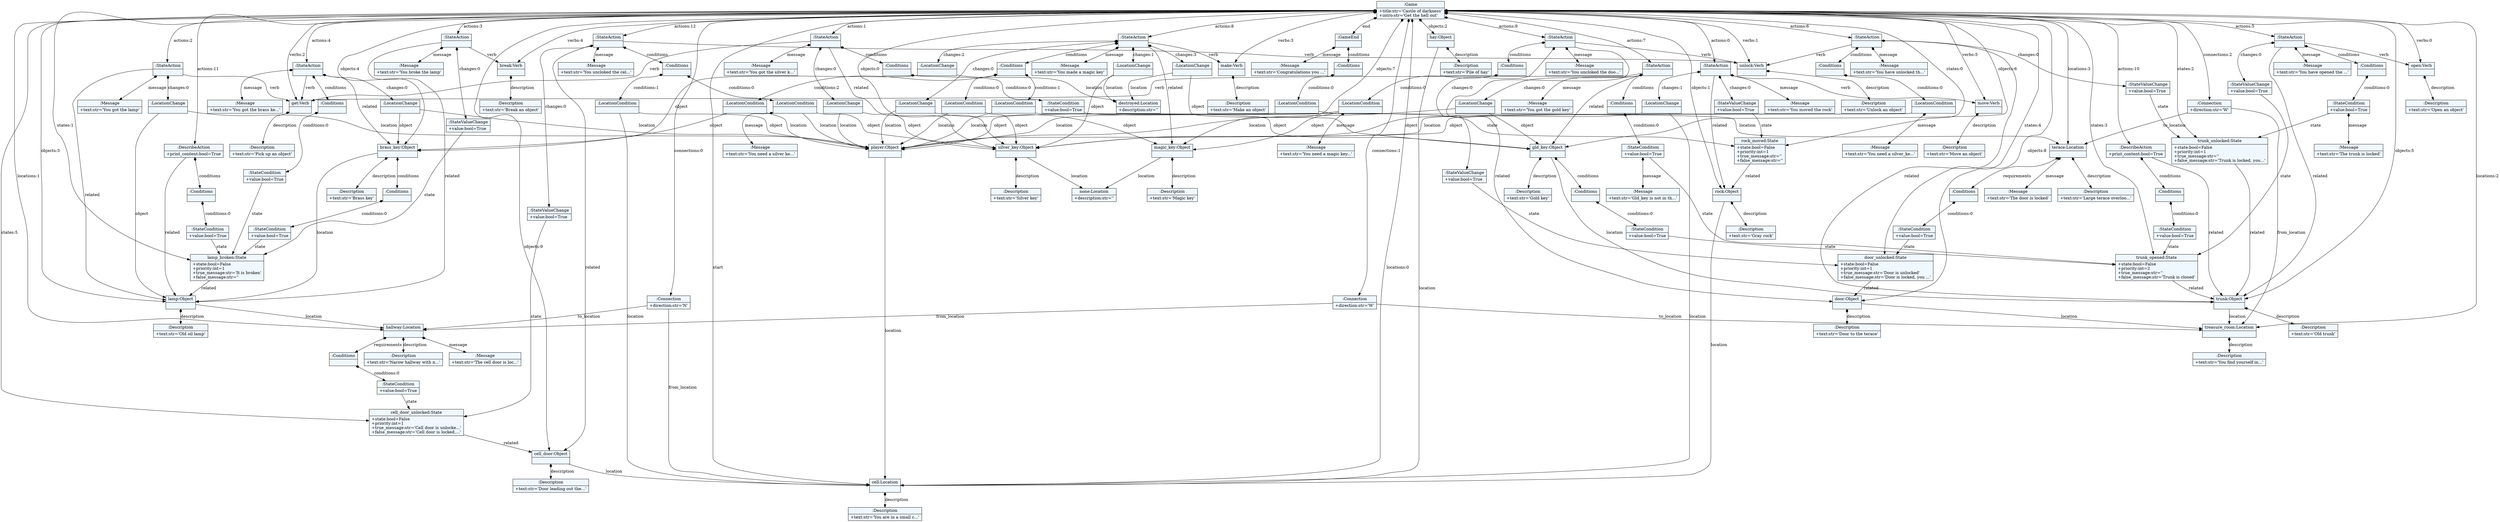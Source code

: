 
    digraph textX {
    fontname = "Bitstream Vera Sans"
    fontsize = 8
    node[
        shape=record,
        style=filled,
        fillcolor=aliceblue
    ]
    nodesep = 0.3
    edge[dir=black,arrowtail=empty]


1649959547520 -> 1649959547952 [label="start" ]
1649959547952 -> 1649959549104 [label="description" arrowtail=diamond dir=both]
1649959549104[label="{:Description|+text:str='You are in a small c...'\l}"]
1649959547952[label="{cell:Location|}"]
1649959547520 -> 1649959548912 [label="end" arrowtail=diamond dir=both]
1649959548912 -> 1649959547280 [label="conditions" arrowtail=diamond dir=both]
1649959547280 -> 1649959548000 [label="conditions:0" arrowtail=diamond dir=both]
1649959548000 -> 1649909572656 [label="object" ]
1649909572656 -> 1649959547952 [label="location" ]
1649909572656[label="{player:Object|}"]
1649959548000 -> 1649959547904 [label="location" ]
1649959547904 -> 1649959492192 [label="description" arrowtail=diamond dir=both]
1649959492192[label="{:Description|+text:str='Large terace overloo...'\l}"]
1649959547904 -> 1649959491808 [label="requirements" arrowtail=diamond dir=both]
1649959491808 -> 1649959491040 [label="conditions:0" arrowtail=diamond dir=both]
1649959491040 -> 1649959570832 [label="state" ]
1649959570832 -> 1649959524096 [label="related" ]
1649959524096 -> 1649959522752 [label="description" arrowtail=diamond dir=both]
1649959522752[label="{:Description|+text:str='Door to the terace'\l}"]
1649959524096 -> 1649959549920 [label="location" ]
1649959549920 -> 1649959492384 [label="description" arrowtail=diamond dir=both]
1649959492384[label="{:Description|+text:str='You find yourself in...'\l}"]
1649959549920[label="{treasure_room:Location|}"]
1649959524096[label="{door:Object|}"]
1649959570832[label="{door_unlocked:State|+state:bool=False\l+priority:int=1\l+true_message:str='Door is unlocked'\l+false_message:str='Door is locked, you ...'\l}"]
1649959491040[label="{:StateCondition|+value:bool=True\l}"]
1649959491808[label="{:Conditions|}"]
1649959547904 -> 1649959491424 [label="message" arrowtail=diamond dir=both]
1649959491424[label="{:Message|+text:str='The door is locked'\l}"]
1649959547904[label="{terace:Location|}"]
1649959548000[label="{:LocationCondition|}"]
1649959547280[label="{:Conditions|}"]
1649959548912 -> 1649959547712 [label="message" arrowtail=diamond dir=both]
1649959547712[label="{:Message|+text:str='Congratulations you ...'\l}"]
1649959548912[label="{:GameEnd|}"]
1649959547520 -> 1649959547952 [label="locations:0" arrowtail=diamond dir=both]
1649959547520 -> 1649959549872 [label="locations:1" arrowtail=diamond dir=both]
1649959549872 -> 1649959550784 [label="description" arrowtail=diamond dir=both]
1649959550784[label="{:Description|+text:str='Narow hallway with n...'\l}"]
1649959549872 -> 1649959546944 [label="requirements" arrowtail=diamond dir=both]
1649959546944 -> 1649959548288 [label="conditions:0" arrowtail=diamond dir=both]
1649959548288 -> 1649959568000 [label="state" ]
1649959568000 -> 1649959522800 [label="related" ]
1649959522800 -> 1649959570304 [label="description" arrowtail=diamond dir=both]
1649959570304[label="{:Description|+text:str='Door leading out the...'\l}"]
1649959522800 -> 1649959547952 [label="location" ]
1649959522800[label="{cell_door:Object|}"]
1649959568000[label="{cell_door_unlocked:State|+state:bool=False\l+priority:int=1\l+true_message:str='Cell door is unlocke...'\l+false_message:str='Cell door is locked,...'\l}"]
1649959548288[label="{:StateCondition|+value:bool=True\l}"]
1649959546944[label="{:Conditions|}"]
1649959549872 -> 1649959550256 [label="message" arrowtail=diamond dir=both]
1649959550256[label="{:Message|+text:str='The cell door is loc...'\l}"]
1649959549872[label="{hallway:Location|}"]
1649959547520 -> 1649959549920 [label="locations:2" arrowtail=diamond dir=both]
1649959547520 -> 1649959547904 [label="locations:3" arrowtail=diamond dir=both]
1649959547520 -> 1649959492624 [label="connections:0" arrowtail=diamond dir=both]
1649959492624 -> 1649959547952 [label="from_location" ]
1649959492624 -> 1649959549872 [label="to_location" ]
1649959492624[label="{:Connection|+direction:str='N'\l}"]
1649959547520 -> 1649959491088 [label="connections:1" arrowtail=diamond dir=both]
1649959491088 -> 1649959549872 [label="from_location" ]
1649959491088 -> 1649959549920 [label="to_location" ]
1649959491088[label="{:Connection|+direction:str='W'\l}"]
1649959547520 -> 1649959490704 [label="connections:2" arrowtail=diamond dir=both]
1649959490704 -> 1649959549920 [label="from_location" ]
1649959490704 -> 1649959547904 [label="to_location" ]
1649959490704[label="{:Connection|+direction:str='W'\l}"]
1649959547520 -> 1649959492816 [label="objects:0" arrowtail=diamond dir=both]
1649959492816 -> 1649959491280 [label="description" arrowtail=diamond dir=both]
1649959491280[label="{:Description|+text:str='Silver key'\l}"]
1649959492816 -> 1649959114544 [label="location" ]
1649959114544[label="{none:Location|+description:str=''\l}"]
1649959492816[label="{silver_key:Object|}"]
1649959547520 -> 1649959491664 [label="objects:1" arrowtail=diamond dir=both]
1649959491664 -> 1649959490080 [label="description" arrowtail=diamond dir=both]
1649959490080[label="{:Description|+text:str='Gray rock'\l}"]
1649959491664 -> 1649959547952 [label="location" ]
1649959491664[label="{rock:Object|}"]
1649959547520 -> 1649959490464 [label="objects:2" arrowtail=diamond dir=both]
1649959490464 -> 1649959522656 [label="description" arrowtail=diamond dir=both]
1649959522656[label="{:Description|+text:str='Pile of hay'\l}"]
1649959490464 -> 1649959547952 [label="location" ]
1649959490464[label="{hay:Object|}"]
1649959547520 -> 1649959489744 [label="objects:3" arrowtail=diamond dir=both]
1649959489744 -> 1649959525008 [label="description" arrowtail=diamond dir=both]
1649959525008[label="{:Description|+text:str='Old oil lamp'\l}"]
1649959489744 -> 1649959549872 [label="location" ]
1649959489744[label="{lamp:Object|}"]
1649959547520 -> 1649959525728 [label="objects:4" arrowtail=diamond dir=both]
1649959525728 -> 1649959524528 [label="description" arrowtail=diamond dir=both]
1649959524528[label="{:Description|+text:str='Brass key'\l}"]
1649959525728 -> 1649959489744 [label="location" ]
1649959525728 -> 1649959526160 [label="conditions" arrowtail=diamond dir=both]
1649959526160 -> 1649959523712 [label="conditions:0" arrowtail=diamond dir=both]
1649959523712 -> 1649959569920 [label="state" ]
1649959569920 -> 1649959489744 [label="related" ]
1649959569920[label="{lamp_broken:State|+state:bool=False\l+priority:int=1\l+true_message:str='It is broken'\l+false_message:str=''\l}"]
1649959523712[label="{:StateCondition|+value:bool=True\l}"]
1649959526160[label="{:Conditions|}"]
1649959525728[label="{brass_key:Object|}"]
1649959547520 -> 1649959525248 [label="objects:5" arrowtail=diamond dir=both]
1649959525248 -> 1649959525968 [label="description" arrowtail=diamond dir=both]
1649959525968[label="{:Description|+text:str='Old trunk'\l}"]
1649959525248 -> 1649959549920 [label="location" ]
1649959525248[label="{trunk:Object|}"]
1649959547520 -> 1649959523904 [label="objects:6" arrowtail=diamond dir=both]
1649959523904 -> 1649959525440 [label="description" arrowtail=diamond dir=both]
1649959525440[label="{:Description|+text:str='Gold key'\l}"]
1649959523904 -> 1649959525248 [label="location" ]
1649959523904 -> 1649959524384 [label="conditions" arrowtail=diamond dir=both]
1649959524384 -> 1649959523328 [label="conditions:0" arrowtail=diamond dir=both]
1649959523328 -> 1649959567520 [label="state" ]
1649959567520 -> 1649959525248 [label="related" ]
1649959567520[label="{trunk_opened:State|+state:bool=False\l+priority:int=2\l+true_message:str=''\l+false_message:str='Trunk is closed'\l}"]
1649959523328[label="{:StateCondition|+value:bool=True\l}"]
1649959524384[label="{:Conditions|}"]
1649959523904[label="{gld_key:Object|}"]
1649959547520 -> 1649959525680 [label="objects:7" arrowtail=diamond dir=both]
1649959525680 -> 1649959523280 [label="description" arrowtail=diamond dir=both]
1649959523280[label="{:Description|+text:str='Magic key'\l}"]
1649959525680 -> 1649959114544 [label="location" ]
1649959525680[label="{magic_key:Object|}"]
1649959547520 -> 1649959524096 [label="objects:8" arrowtail=diamond dir=both]
1649959547520 -> 1649959522800 [label="objects:9" arrowtail=diamond dir=both]
1649959547520 -> 1649959522464 [label="states:0" arrowtail=diamond dir=both]
1649959522464 -> 1649959491664 [label="related" ]
1649959522464[label="{rock_moved:State|+state:bool=False\l+priority:int=1\l+true_message:str=''\l+false_message:str=''\l}"]
1649959547520 -> 1649959569920 [label="states:1" arrowtail=diamond dir=both]
1649959547520 -> 1649959568672 [label="states:2" arrowtail=diamond dir=both]
1649959568672 -> 1649959525248 [label="related" ]
1649959568672[label="{trunk_unlocked:State|+state:bool=False\l+priority:int=1\l+true_message:str=''\l+false_message:str='Trunk is locked, you...'\l}"]
1649959547520 -> 1649959567520 [label="states:3" arrowtail=diamond dir=both]
1649959547520 -> 1649959570832 [label="states:4" arrowtail=diamond dir=both]
1649959547520 -> 1649959568000 [label="states:5" arrowtail=diamond dir=both]
1649959547520 -> 1649959571216 [label="actions:0" arrowtail=diamond dir=both]
1649959571216 -> 1649959876688 [label="verb" ]
1649959876688 -> 1649959876928 [label="description" arrowtail=diamond dir=both]
1649959876928[label="{:Description|+text:str='Move an object'\l}"]
1649959876688[label="{move:Verb|}"]
1649959571216 -> 1649959491664 [label="related" ]
1649959571216 -> 1649959568864 [label="changes:0" arrowtail=diamond dir=both]
1649959568864 -> 1649959522464 [label="state" ]
1649959568864[label="{:StateValueChange|+value:bool=True\l}"]
1649959571216 -> 1649959567904 [label="changes:1" arrowtail=diamond dir=both]
1649959567904 -> 1649959492816 [label="object" ]
1649959567904 -> 1649959547952 [label="location" ]
1649959567904[label="{:LocationChange|}"]
1649959571216 -> 1649959569200 [label="message" arrowtail=diamond dir=both]
1649959569200[label="{:Message|+text:str='You moved the rock'\l}"]
1649959571216[label="{:StateAction|}"]
1649959547520 -> 1649959571168 [label="actions:1" arrowtail=diamond dir=both]
1649959571168 -> 1649959876112 [label="verb" ]
1649959876112 -> 1649959876352 [label="description" arrowtail=diamond dir=both]
1649959876352[label="{:Description|+text:str='Pick up an object'\l}"]
1649959876112[label="{get:Verb|}"]
1649959571168 -> 1649959492816 [label="related" ]
1649959571168 -> 1649959608672 [label="conditions" arrowtail=diamond dir=both]
1649959608672 -> 1649959608480 [label="conditions:0" arrowtail=diamond dir=both]
1649959608480 -> 1649959522464 [label="state" ]
1649959608480[label="{:StateCondition|+value:bool=True\l}"]
1649959608672[label="{:Conditions|}"]
1649959571168 -> 1649959609440 [label="changes:0" arrowtail=diamond dir=both]
1649959609440 -> 1649959492816 [label="object" ]
1649959609440 -> 1649909572656 [label="location" ]
1649959609440[label="{:LocationChange|}"]
1649959571168 -> 1649959609392 [label="message" arrowtail=diamond dir=both]
1649959609392[label="{:Message|+text:str='You got the silver k...'\l}"]
1649959571168[label="{:StateAction|}"]
1649959547520 -> 1649959611408 [label="actions:2" arrowtail=diamond dir=both]
1649959611408 -> 1649959876112 [label="verb" ]
1649959611408 -> 1649959489744 [label="related" ]
1649959611408 -> 1649959611984 [label="changes:0" arrowtail=diamond dir=both]
1649959611984 -> 1649959489744 [label="object" ]
1649959611984 -> 1649909572656 [label="location" ]
1649959611984[label="{:LocationChange|}"]
1649959611408 -> 1649959611888 [label="message" arrowtail=diamond dir=both]
1649959611888[label="{:Message|+text:str='You got the lamp'\l}"]
1649959611408[label="{:StateAction|}"]
1649959547520 -> 1649959611648 [label="actions:3" arrowtail=diamond dir=both]
1649959611648 -> 1649959876496 [label="verb" ]
1649959876496 -> 1649959876736 [label="description" arrowtail=diamond dir=both]
1649959876736[label="{:Description|+text:str='Break an object'\l}"]
1649959876496[label="{break:Verb|}"]
1649959611648 -> 1649959489744 [label="related" ]
1649959611648 -> 1649959858432 [label="changes:0" arrowtail=diamond dir=both]
1649959858432 -> 1649959569920 [label="state" ]
1649959858432[label="{:StateValueChange|+value:bool=True\l}"]
1649959611648 -> 1649959858336 [label="message" arrowtail=diamond dir=both]
1649959858336[label="{:Message|+text:str='You broke the lamp'\l}"]
1649959611648[label="{:StateAction|}"]
1649959547520 -> 1649959612272 [label="actions:4" arrowtail=diamond dir=both]
1649959612272 -> 1649959876112 [label="verb" ]
1649959612272 -> 1649959525728 [label="related" ]
1649959612272 -> 1649959858864 [label="conditions" arrowtail=diamond dir=both]
1649959858864 -> 1649959859104 [label="conditions:0" arrowtail=diamond dir=both]
1649959859104 -> 1649959569920 [label="state" ]
1649959859104[label="{:StateCondition|+value:bool=True\l}"]
1649959858864[label="{:Conditions|}"]
1649959612272 -> 1649959859056 [label="changes:0" arrowtail=diamond dir=both]
1649959859056 -> 1649959525728 [label="object" ]
1649959859056 -> 1649909572656 [label="location" ]
1649959859056[label="{:LocationChange|}"]
1649959612272 -> 1649959859008 [label="message" arrowtail=diamond dir=both]
1649959859008[label="{:Message|+text:str='You got the brass ke...'\l}"]
1649959612272[label="{:StateAction|}"]
1649959547520 -> 1649959858624 [label="actions:5" arrowtail=diamond dir=both]
1649959858624 -> 1649959870368 [label="verb" ]
1649959870368 -> 1649959875968 [label="description" arrowtail=diamond dir=both]
1649959875968[label="{:Description|+text:str='Open an object'\l}"]
1649959870368[label="{open:Verb|}"]
1649959858624 -> 1649959525248 [label="related" ]
1649959858624 -> 1649959859728 [label="conditions" arrowtail=diamond dir=both]
1649959859728 -> 1649959859968 [label="conditions:0" arrowtail=diamond dir=both]
1649959859968 -> 1649959568672 [label="state" ]
1649959859968 -> 1649959860112 [label="message" arrowtail=diamond dir=both]
1649959860112[label="{:Message|+text:str='The trunk is locked'\l}"]
1649959859968[label="{:StateCondition|+value:bool=True\l}"]
1649959859728[label="{:Conditions|}"]
1649959858624 -> 1649959859920 [label="changes:0" arrowtail=diamond dir=both]
1649959859920 -> 1649959567520 [label="state" ]
1649959859920[label="{:StateValueChange|+value:bool=True\l}"]
1649959858624 -> 1649959859872 [label="message" arrowtail=diamond dir=both]
1649959859872[label="{:Message|+text:str='You have opened the ...'\l}"]
1649959858624[label="{:StateAction|}"]
1649959547520 -> 1649959860016 [label="actions:6" arrowtail=diamond dir=both]
1649959860016 -> 1649959875872 [label="verb" ]
1649959875872 -> 1649959876160 [label="description" arrowtail=diamond dir=both]
1649959876160[label="{:Description|+text:str='Unlock an object'\l}"]
1649959875872[label="{unlock:Verb|}"]
1649959860016 -> 1649959525248 [label="related" ]
1649959860016 -> 1649959860592 [label="conditions" arrowtail=diamond dir=both]
1649959860592 -> 1649959860832 [label="conditions:0" arrowtail=diamond dir=both]
1649959860832 -> 1649959492816 [label="object" ]
1649959860832 -> 1649909572656 [label="location" ]
1649959860832 -> 1649959861072 [label="message" arrowtail=diamond dir=both]
1649959861072[label="{:Message|+text:str='You need a silver_ke...'\l}"]
1649959860832[label="{:LocationCondition|}"]
1649959860592[label="{:Conditions|}"]
1649959860016 -> 1649959860784 [label="changes:0" arrowtail=diamond dir=both]
1649959860784 -> 1649959568672 [label="state" ]
1649959860784[label="{:StateValueChange|+value:bool=True\l}"]
1649959860016 -> 1649959860736 [label="message" arrowtail=diamond dir=both]
1649959860736[label="{:Message|+text:str='You have unlocked th...'\l}"]
1649959860016[label="{:StateAction|}"]
1649959547520 -> 1649959860880 [label="actions:7" arrowtail=diamond dir=both]
1649959860880 -> 1649959876112 [label="verb" ]
1649959860880 -> 1649959523904 [label="related" ]
1649959860880 -> 1649959861552 [label="conditions" arrowtail=diamond dir=both]
1649959861552 -> 1649959861792 [label="conditions:0" arrowtail=diamond dir=both]
1649959861792 -> 1649959567520 [label="state" ]
1649959861792 -> 1649959861936 [label="message" arrowtail=diamond dir=both]
1649959861936[label="{:Message|+text:str='Gld_key is not in th...'\l}"]
1649959861792[label="{:StateCondition|+value:bool=True\l}"]
1649959861552[label="{:Conditions|}"]
1649959860880 -> 1649959861744 [label="changes:0" arrowtail=diamond dir=both]
1649959861744 -> 1649959523904 [label="object" ]
1649959861744 -> 1649909572656 [label="location" ]
1649959861744[label="{:LocationChange|}"]
1649959860880 -> 1649959861696 [label="message" arrowtail=diamond dir=both]
1649959861696[label="{:Message|+text:str='You got the gold key'\l}"]
1649959860880[label="{:StateAction|}"]
1649959547520 -> 1649959861840 [label="actions:8" arrowtail=diamond dir=both]
1649959861840 -> 1649959876304 [label="verb" ]
1649959876304 -> 1649959876544 [label="description" arrowtail=diamond dir=both]
1649959876544[label="{:Description|+text:str='Make an object'\l}"]
1649959876304[label="{make:Verb|}"]
1649959861840 -> 1649959525680 [label="related" ]
1649959861840 -> 1649959866672 [label="conditions" arrowtail=diamond dir=both]
1649959866672 -> 1649959866912 [label="conditions:0" arrowtail=diamond dir=both]
1649959866912 -> 1649959492816 [label="object" ]
1649959866912 -> 1649909572656 [label="location" ]
1649959866912[label="{:LocationCondition|}"]
1649959866672 -> 1649959866960 [label="conditions:1" arrowtail=diamond dir=both]
1649959866960 -> 1649959523904 [label="object" ]
1649959866960 -> 1649909572656 [label="location" ]
1649959866960[label="{:LocationCondition|}"]
1649959866672 -> 1649959867152 [label="conditions:2" arrowtail=diamond dir=both]
1649959867152 -> 1649959525728 [label="object" ]
1649959867152 -> 1649909572656 [label="location" ]
1649959867152[label="{:LocationCondition|}"]
1649959866672[label="{:Conditions|}"]
1649959861840 -> 1649959866864 [label="changes:0" arrowtail=diamond dir=both]
1649959866864 -> 1649959525680 [label="object" ]
1649959866864 -> 1649909572656 [label="location" ]
1649959866864[label="{:LocationChange|}"]
1649959861840 -> 1649959867632 [label="changes:1" arrowtail=diamond dir=both]
1649959867632 -> 1649959492816 [label="object" ]
1649959867632 -> 1649959114208 [label="location" ]
1649959114208[label="{destroyed:Location|+description:str=''\l}"]
1649959867632[label="{:LocationChange|}"]
1649959861840 -> 1649959867968 [label="changes:2" arrowtail=diamond dir=both]
1649959867968 -> 1649959525728 [label="object" ]
1649959867968 -> 1649959114208 [label="location" ]
1649959867968[label="{:LocationChange|}"]
1649959861840 -> 1649959868256 [label="changes:3" arrowtail=diamond dir=both]
1649959868256 -> 1649959523904 [label="object" ]
1649959868256 -> 1649959114208 [label="location" ]
1649959868256[label="{:LocationChange|}"]
1649959861840 -> 1649959866816 [label="message" arrowtail=diamond dir=both]
1649959866816[label="{:Message|+text:str='You made a magic key'\l}"]
1649959861840[label="{:StateAction|}"]
1649959547520 -> 1649959859488 [label="actions:9" arrowtail=diamond dir=both]
1649959859488 -> 1649959875872 [label="verb" ]
1649959859488 -> 1649959524096 [label="related" ]
1649959859488 -> 1649959868976 [label="conditions" arrowtail=diamond dir=both]
1649959868976 -> 1649959869216 [label="conditions:0" arrowtail=diamond dir=both]
1649959869216 -> 1649959525680 [label="object" ]
1649959869216 -> 1649909572656 [label="location" ]
1649959869216 -> 1649959869456 [label="message" arrowtail=diamond dir=both]
1649959869456[label="{:Message|+text:str='You need a magic key...'\l}"]
1649959869216[label="{:LocationCondition|}"]
1649959868976[label="{:Conditions|}"]
1649959859488 -> 1649959869168 [label="changes:0" arrowtail=diamond dir=both]
1649959869168 -> 1649959570832 [label="state" ]
1649959869168[label="{:StateValueChange|+value:bool=True\l}"]
1649959859488 -> 1649959869120 [label="message" arrowtail=diamond dir=both]
1649959869120[label="{:Message|+text:str='You uncloked the doo...'\l}"]
1649959859488[label="{:StateAction|}"]
1649959547520 -> 1649959869264 [label="actions:10" arrowtail=diamond dir=both]
1649959869264 -> 1649959525248 [label="related" ]
1649959869264 -> 1649959869840 [label="conditions" arrowtail=diamond dir=both]
1649959869840 -> 1649959870080 [label="conditions:0" arrowtail=diamond dir=both]
1649959870080 -> 1649959567520 [label="state" ]
1649959870080[label="{:StateCondition|+value:bool=True\l}"]
1649959869840[label="{:Conditions|}"]
1649959869264[label="{:DescribeAction|+print_content:bool=True\l}"]
1649959547520 -> 1649959868736 [label="actions:11" arrowtail=diamond dir=both]
1649959868736 -> 1649959489744 [label="related" ]
1649959868736 -> 1649959870128 [label="conditions" arrowtail=diamond dir=both]
1649959870128 -> 1649959874624 [label="conditions:0" arrowtail=diamond dir=both]
1649959874624 -> 1649959569920 [label="state" ]
1649959874624[label="{:StateCondition|+value:bool=True\l}"]
1649959870128[label="{:Conditions|}"]
1649959868736[label="{:DescribeAction|+print_content:bool=True\l}"]
1649959547520 -> 1649959869984 [label="actions:12" arrowtail=diamond dir=both]
1649959869984 -> 1649959875872 [label="verb" ]
1649959869984 -> 1649959522800 [label="related" ]
1649959869984 -> 1649959874864 [label="conditions" arrowtail=diamond dir=both]
1649959874864 -> 1649959875104 [label="conditions:0" arrowtail=diamond dir=both]
1649959875104 -> 1649959492816 [label="object" ]
1649959875104 -> 1649909572656 [label="location" ]
1649959875104 -> 1649959875344 [label="message" arrowtail=diamond dir=both]
1649959875344[label="{:Message|+text:str='You need a silver ke...'\l}"]
1649959875104[label="{:LocationCondition|}"]
1649959874864 -> 1649959875488 [label="conditions:1" arrowtail=diamond dir=both]
1649959875488 -> 1649909572656 [label="object" ]
1649959875488 -> 1649959547952 [label="location" ]
1649959875488[label="{:LocationCondition|}"]
1649959874864[label="{:Conditions|}"]
1649959869984 -> 1649959875056 [label="changes:0" arrowtail=diamond dir=both]
1649959875056 -> 1649959568000 [label="state" ]
1649959875056[label="{:StateValueChange|+value:bool=True\l}"]
1649959869984 -> 1649959875008 [label="message" arrowtail=diamond dir=both]
1649959875008[label="{:Message|+text:str='You uncloked the cel...'\l}"]
1649959869984[label="{:StateAction|}"]
1649959547520 -> 1649959870368 [label="verbs:0" arrowtail=diamond dir=both]
1649959547520 -> 1649959875872 [label="verbs:1" arrowtail=diamond dir=both]
1649959547520 -> 1649959876112 [label="verbs:2" arrowtail=diamond dir=both]
1649959547520 -> 1649959876304 [label="verbs:3" arrowtail=diamond dir=both]
1649959547520 -> 1649959876496 [label="verbs:4" arrowtail=diamond dir=both]
1649959547520 -> 1649959876688 [label="verbs:5" arrowtail=diamond dir=both]
1649959547520[label="{:Game|+title:str='Castle of darkness'\l+intro:str='Get the hell out'\l}"]

}
